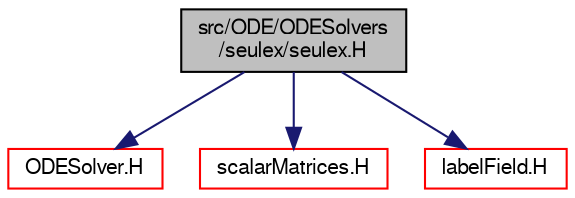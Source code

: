 digraph "src/ODE/ODESolvers/seulex/seulex.H"
{
  bgcolor="transparent";
  edge [fontname="FreeSans",fontsize="10",labelfontname="FreeSans",labelfontsize="10"];
  node [fontname="FreeSans",fontsize="10",shape=record];
  Node0 [label="src/ODE/ODESolvers\l/seulex/seulex.H",height=0.2,width=0.4,color="black", fillcolor="grey75", style="filled", fontcolor="black"];
  Node0 -> Node1 [color="midnightblue",fontsize="10",style="solid",fontname="FreeSans"];
  Node1 [label="ODESolver.H",height=0.2,width=0.4,color="red",URL="$a08288.html"];
  Node0 -> Node83 [color="midnightblue",fontsize="10",style="solid",fontname="FreeSans"];
  Node83 [label="scalarMatrices.H",height=0.2,width=0.4,color="red",URL="$a11024.html"];
  Node0 -> Node94 [color="midnightblue",fontsize="10",style="solid",fontname="FreeSans"];
  Node94 [label="labelField.H",height=0.2,width=0.4,color="red",URL="$a09614.html"];
}

